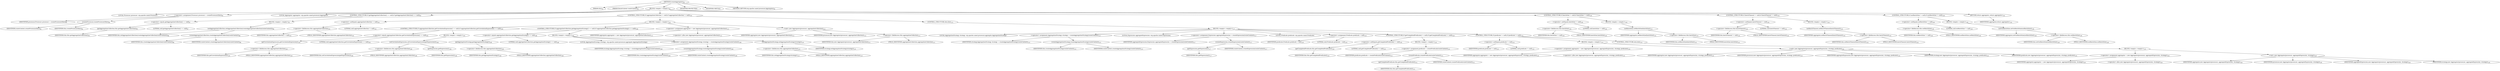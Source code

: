 digraph "createAggregator" {  
"227" [label = <(METHOD,createAggregator)<SUB>93</SUB>> ]
"16" [label = <(PARAM,this)<SUB>93</SUB>> ]
"228" [label = <(PARAM,RouteContext routeContext)<SUB>93</SUB>> ]
"229" [label = <(BLOCK,&lt;empty&gt;,&lt;empty&gt;)<SUB>93</SUB>> ]
"230" [label = <(LOCAL,Processor processor: org.apache.camel.Processor)> ]
"231" [label = <(&lt;operator&gt;.assignment,Processor processor = createProcessor(this))<SUB>94</SUB>> ]
"232" [label = <(IDENTIFIER,processor,Processor processor = createProcessor(this))<SUB>94</SUB>> ]
"233" [label = <(createProcessor,createProcessor(this))<SUB>94</SUB>> ]
"234" [label = <(IDENTIFIER,routeContext,createProcessor(this))<SUB>94</SUB>> ]
"15" [label = <(IDENTIFIER,this,createProcessor(this))<SUB>94</SUB>> ]
"23" [label = <(LOCAL,Aggregator aggregator: org.apache.camel.processor.Aggregator)> ]
"235" [label = <(CONTROL_STRUCTURE,if (getAggregationCollection() == null),if (getAggregationCollection() == null))<SUB>97</SUB>> ]
"236" [label = <(&lt;operator&gt;.equals,getAggregationCollection() == null)<SUB>97</SUB>> ]
"237" [label = <(getAggregationCollection,this.getAggregationCollection())<SUB>97</SUB>> ]
"17" [label = <(IDENTIFIER,this,this.getAggregationCollection())<SUB>97</SUB>> ]
"238" [label = <(LITERAL,null,getAggregationCollection() == null)<SUB>97</SUB>> ]
"239" [label = <(BLOCK,&lt;empty&gt;,&lt;empty&gt;)<SUB>97</SUB>> ]
"240" [label = <(setAggregationCollection,setAggregationCollection(createAggregationCollection(routeContext)))<SUB>98</SUB>> ]
"19" [label = <(IDENTIFIER,this,setAggregationCollection(createAggregationCollection(routeContext)))<SUB>98</SUB>> ]
"241" [label = <(createAggregationCollection,createAggregationCollection(routeContext))<SUB>98</SUB>> ]
"18" [label = <(IDENTIFIER,this,createAggregationCollection(routeContext))<SUB>98</SUB>> ]
"242" [label = <(IDENTIFIER,routeContext,createAggregationCollection(routeContext))<SUB>98</SUB>> ]
"243" [label = <(CONTROL_STRUCTURE,if (aggregationCollection != null),if (aggregationCollection != null))<SUB>101</SUB>> ]
"244" [label = <(&lt;operator&gt;.notEquals,aggregationCollection != null)<SUB>101</SUB>> ]
"245" [label = <(&lt;operator&gt;.fieldAccess,this.aggregationCollection)<SUB>101</SUB>> ]
"246" [label = <(IDENTIFIER,this,aggregationCollection != null)<SUB>101</SUB>> ]
"247" [label = <(FIELD_IDENTIFIER,aggregationCollection,aggregationCollection)<SUB>101</SUB>> ]
"248" [label = <(LITERAL,null,aggregationCollection != null)<SUB>101</SUB>> ]
"249" [label = <(BLOCK,&lt;empty&gt;,&lt;empty&gt;)<SUB>101</SUB>> ]
"250" [label = <(CONTROL_STRUCTURE,if (aggregationCollection.getCorrelationExpression() == null),if (aggregationCollection.getCorrelationExpression() == null))<SUB>105</SUB>> ]
"251" [label = <(&lt;operator&gt;.equals,aggregationCollection.getCorrelationExpression() == null)<SUB>105</SUB>> ]
"252" [label = <(getCorrelationExpression,getCorrelationExpression())<SUB>105</SUB>> ]
"253" [label = <(&lt;operator&gt;.fieldAccess,this.aggregationCollection)<SUB>105</SUB>> ]
"254" [label = <(IDENTIFIER,this,getCorrelationExpression())<SUB>105</SUB>> ]
"255" [label = <(FIELD_IDENTIFIER,aggregationCollection,aggregationCollection)<SUB>105</SUB>> ]
"256" [label = <(LITERAL,null,aggregationCollection.getCorrelationExpression() == null)<SUB>105</SUB>> ]
"257" [label = <(BLOCK,&lt;empty&gt;,&lt;empty&gt;)<SUB>105</SUB>> ]
"258" [label = <(setCorrelationExpression,setCorrelationExpression(getExpression()))<SUB>106</SUB>> ]
"259" [label = <(&lt;operator&gt;.fieldAccess,this.aggregationCollection)<SUB>106</SUB>> ]
"260" [label = <(IDENTIFIER,this,setCorrelationExpression(getExpression()))<SUB>106</SUB>> ]
"261" [label = <(FIELD_IDENTIFIER,aggregationCollection,aggregationCollection)<SUB>106</SUB>> ]
"262" [label = <(getExpression,getExpression())<SUB>106</SUB>> ]
"20" [label = <(IDENTIFIER,this,getExpression())<SUB>106</SUB>> ]
"263" [label = <(CONTROL_STRUCTURE,if (aggregationCollection.getAggregationStrategy() == null),if (aggregationCollection.getAggregationStrategy() == null))<SUB>108</SUB>> ]
"264" [label = <(&lt;operator&gt;.equals,aggregationCollection.getAggregationStrategy() == null)<SUB>108</SUB>> ]
"265" [label = <(getAggregationStrategy,getAggregationStrategy())<SUB>108</SUB>> ]
"266" [label = <(&lt;operator&gt;.fieldAccess,this.aggregationCollection)<SUB>108</SUB>> ]
"267" [label = <(IDENTIFIER,this,getAggregationStrategy())<SUB>108</SUB>> ]
"268" [label = <(FIELD_IDENTIFIER,aggregationCollection,aggregationCollection)<SUB>108</SUB>> ]
"269" [label = <(LITERAL,null,aggregationCollection.getAggregationStrategy() == null)<SUB>108</SUB>> ]
"270" [label = <(BLOCK,&lt;empty&gt;,&lt;empty&gt;)<SUB>108</SUB>> ]
"271" [label = <(LOCAL,AggregationStrategy strategy: org.apache.camel.processor.aggregate.AggregationStrategy)> ]
"272" [label = <(&lt;operator&gt;.assignment,AggregationStrategy strategy = createAggregationStrategy(routeContext))<SUB>109</SUB>> ]
"273" [label = <(IDENTIFIER,strategy,AggregationStrategy strategy = createAggregationStrategy(routeContext))<SUB>109</SUB>> ]
"274" [label = <(createAggregationStrategy,createAggregationStrategy(routeContext))<SUB>109</SUB>> ]
"21" [label = <(IDENTIFIER,this,createAggregationStrategy(routeContext))<SUB>109</SUB>> ]
"275" [label = <(IDENTIFIER,routeContext,createAggregationStrategy(routeContext))<SUB>109</SUB>> ]
"276" [label = <(setAggregationStrategy,setAggregationStrategy(strategy))<SUB>110</SUB>> ]
"277" [label = <(&lt;operator&gt;.fieldAccess,this.aggregationCollection)<SUB>110</SUB>> ]
"278" [label = <(IDENTIFIER,this,setAggregationStrategy(strategy))<SUB>110</SUB>> ]
"279" [label = <(FIELD_IDENTIFIER,aggregationCollection,aggregationCollection)<SUB>110</SUB>> ]
"280" [label = <(IDENTIFIER,strategy,setAggregationStrategy(strategy))<SUB>110</SUB>> ]
"281" [label = <(&lt;operator&gt;.assignment,aggregator = new Aggregator(processor, aggregationCollection))<SUB>112</SUB>> ]
"282" [label = <(IDENTIFIER,aggregator,aggregator = new Aggregator(processor, aggregationCollection))<SUB>112</SUB>> ]
"283" [label = <(&lt;operator&gt;.alloc,new Aggregator(processor, aggregationCollection))<SUB>112</SUB>> ]
"284" [label = <(&lt;init&gt;,new Aggregator(processor, aggregationCollection))<SUB>112</SUB>> ]
"22" [label = <(IDENTIFIER,aggregator,new Aggregator(processor, aggregationCollection))<SUB>112</SUB>> ]
"285" [label = <(IDENTIFIER,processor,new Aggregator(processor, aggregationCollection))<SUB>112</SUB>> ]
"286" [label = <(&lt;operator&gt;.fieldAccess,this.aggregationCollection)<SUB>112</SUB>> ]
"287" [label = <(IDENTIFIER,this,new Aggregator(processor, aggregationCollection))<SUB>112</SUB>> ]
"288" [label = <(FIELD_IDENTIFIER,aggregationCollection,aggregationCollection)<SUB>112</SUB>> ]
"289" [label = <(CONTROL_STRUCTURE,else,else)<SUB>113</SUB>> ]
"290" [label = <(BLOCK,&lt;empty&gt;,&lt;empty&gt;)<SUB>113</SUB>> ]
"291" [label = <(LOCAL,AggregationStrategy strategy: org.apache.camel.processor.aggregate.AggregationStrategy)> ]
"292" [label = <(&lt;operator&gt;.assignment,AggregationStrategy strategy = createAggregationStrategy(routeContext))<SUB>115</SUB>> ]
"293" [label = <(IDENTIFIER,strategy,AggregationStrategy strategy = createAggregationStrategy(routeContext))<SUB>115</SUB>> ]
"294" [label = <(createAggregationStrategy,createAggregationStrategy(routeContext))<SUB>115</SUB>> ]
"24" [label = <(IDENTIFIER,this,createAggregationStrategy(routeContext))<SUB>115</SUB>> ]
"295" [label = <(IDENTIFIER,routeContext,createAggregationStrategy(routeContext))<SUB>115</SUB>> ]
"296" [label = <(LOCAL,Expression aggregateExpression: org.apache.camel.Expression)> ]
"297" [label = <(&lt;operator&gt;.assignment,Expression aggregateExpression = createExpression(routeContext))<SUB>117</SUB>> ]
"298" [label = <(IDENTIFIER,aggregateExpression,Expression aggregateExpression = createExpression(routeContext))<SUB>117</SUB>> ]
"299" [label = <(createExpression,createExpression(routeContext))<SUB>117</SUB>> ]
"300" [label = <(getExpression,getExpression())<SUB>117</SUB>> ]
"25" [label = <(IDENTIFIER,this,getExpression())<SUB>117</SUB>> ]
"301" [label = <(IDENTIFIER,routeContext,createExpression(routeContext))<SUB>117</SUB>> ]
"302" [label = <(LOCAL,Predicate predicate: org.apache.camel.Predicate)> ]
"303" [label = <(&lt;operator&gt;.assignment,Predicate predicate = null)<SUB>119</SUB>> ]
"304" [label = <(IDENTIFIER,predicate,Predicate predicate = null)<SUB>119</SUB>> ]
"305" [label = <(LITERAL,null,Predicate predicate = null)<SUB>119</SUB>> ]
"306" [label = <(CONTROL_STRUCTURE,if (getCompletedPredicate() != null),if (getCompletedPredicate() != null))<SUB>120</SUB>> ]
"307" [label = <(&lt;operator&gt;.notEquals,getCompletedPredicate() != null)<SUB>120</SUB>> ]
"308" [label = <(getCompletedPredicate,this.getCompletedPredicate())<SUB>120</SUB>> ]
"26" [label = <(IDENTIFIER,this,this.getCompletedPredicate())<SUB>120</SUB>> ]
"309" [label = <(LITERAL,null,getCompletedPredicate() != null)<SUB>120</SUB>> ]
"310" [label = <(BLOCK,&lt;empty&gt;,&lt;empty&gt;)<SUB>120</SUB>> ]
"311" [label = <(&lt;operator&gt;.assignment,predicate = createPredicate(routeContext))<SUB>121</SUB>> ]
"312" [label = <(IDENTIFIER,predicate,predicate = createPredicate(routeContext))<SUB>121</SUB>> ]
"313" [label = <(createPredicate,createPredicate(routeContext))<SUB>121</SUB>> ]
"314" [label = <(getCompletedPredicate,this.getCompletedPredicate())<SUB>121</SUB>> ]
"27" [label = <(IDENTIFIER,this,this.getCompletedPredicate())<SUB>121</SUB>> ]
"315" [label = <(IDENTIFIER,routeContext,createPredicate(routeContext))<SUB>121</SUB>> ]
"316" [label = <(CONTROL_STRUCTURE,if (predicate != null),if (predicate != null))<SUB>123</SUB>> ]
"317" [label = <(&lt;operator&gt;.notEquals,predicate != null)<SUB>123</SUB>> ]
"318" [label = <(IDENTIFIER,predicate,predicate != null)<SUB>123</SUB>> ]
"319" [label = <(LITERAL,null,predicate != null)<SUB>123</SUB>> ]
"320" [label = <(BLOCK,&lt;empty&gt;,&lt;empty&gt;)<SUB>123</SUB>> ]
"321" [label = <(&lt;operator&gt;.assignment,aggregator = new Aggregator(processor, aggregateExpression, strategy, predicate))<SUB>124</SUB>> ]
"322" [label = <(IDENTIFIER,aggregator,aggregator = new Aggregator(processor, aggregateExpression, strategy, predicate))<SUB>124</SUB>> ]
"323" [label = <(&lt;operator&gt;.alloc,new Aggregator(processor, aggregateExpression, strategy, predicate))<SUB>124</SUB>> ]
"324" [label = <(&lt;init&gt;,new Aggregator(processor, aggregateExpression, strategy, predicate))<SUB>124</SUB>> ]
"28" [label = <(IDENTIFIER,aggregator,new Aggregator(processor, aggregateExpression, strategy, predicate))<SUB>124</SUB>> ]
"325" [label = <(IDENTIFIER,processor,new Aggregator(processor, aggregateExpression, strategy, predicate))<SUB>124</SUB>> ]
"326" [label = <(IDENTIFIER,aggregateExpression,new Aggregator(processor, aggregateExpression, strategy, predicate))<SUB>124</SUB>> ]
"327" [label = <(IDENTIFIER,strategy,new Aggregator(processor, aggregateExpression, strategy, predicate))<SUB>124</SUB>> ]
"328" [label = <(IDENTIFIER,predicate,new Aggregator(processor, aggregateExpression, strategy, predicate))<SUB>124</SUB>> ]
"329" [label = <(CONTROL_STRUCTURE,else,else)<SUB>125</SUB>> ]
"330" [label = <(BLOCK,&lt;empty&gt;,&lt;empty&gt;)<SUB>125</SUB>> ]
"331" [label = <(&lt;operator&gt;.assignment,aggregator = new Aggregator(processor, aggregateExpression, strategy))<SUB>126</SUB>> ]
"332" [label = <(IDENTIFIER,aggregator,aggregator = new Aggregator(processor, aggregateExpression, strategy))<SUB>126</SUB>> ]
"333" [label = <(&lt;operator&gt;.alloc,new Aggregator(processor, aggregateExpression, strategy))<SUB>126</SUB>> ]
"334" [label = <(&lt;init&gt;,new Aggregator(processor, aggregateExpression, strategy))<SUB>126</SUB>> ]
"29" [label = <(IDENTIFIER,aggregator,new Aggregator(processor, aggregateExpression, strategy))<SUB>126</SUB>> ]
"335" [label = <(IDENTIFIER,processor,new Aggregator(processor, aggregateExpression, strategy))<SUB>126</SUB>> ]
"336" [label = <(IDENTIFIER,aggregateExpression,new Aggregator(processor, aggregateExpression, strategy))<SUB>126</SUB>> ]
"337" [label = <(IDENTIFIER,strategy,new Aggregator(processor, aggregateExpression, strategy))<SUB>126</SUB>> ]
"338" [label = <(CONTROL_STRUCTURE,if (batchSize != null),if (batchSize != null))<SUB>130</SUB>> ]
"339" [label = <(&lt;operator&gt;.notEquals,batchSize != null)<SUB>130</SUB>> ]
"340" [label = <(&lt;operator&gt;.fieldAccess,this.batchSize)<SUB>130</SUB>> ]
"341" [label = <(IDENTIFIER,this,batchSize != null)<SUB>130</SUB>> ]
"342" [label = <(FIELD_IDENTIFIER,batchSize,batchSize)<SUB>130</SUB>> ]
"343" [label = <(LITERAL,null,batchSize != null)<SUB>130</SUB>> ]
"344" [label = <(BLOCK,&lt;empty&gt;,&lt;empty&gt;)<SUB>130</SUB>> ]
"345" [label = <(setBatchSize,setBatchSize(batchSize))<SUB>131</SUB>> ]
"346" [label = <(IDENTIFIER,aggregator,setBatchSize(batchSize))<SUB>131</SUB>> ]
"347" [label = <(&lt;operator&gt;.fieldAccess,this.batchSize)<SUB>131</SUB>> ]
"348" [label = <(IDENTIFIER,this,setBatchSize(batchSize))<SUB>131</SUB>> ]
"349" [label = <(FIELD_IDENTIFIER,batchSize,batchSize)<SUB>131</SUB>> ]
"350" [label = <(CONTROL_STRUCTURE,if (batchTimeout != null),if (batchTimeout != null))<SUB>134</SUB>> ]
"351" [label = <(&lt;operator&gt;.notEquals,batchTimeout != null)<SUB>134</SUB>> ]
"352" [label = <(&lt;operator&gt;.fieldAccess,this.batchTimeout)<SUB>134</SUB>> ]
"353" [label = <(IDENTIFIER,this,batchTimeout != null)<SUB>134</SUB>> ]
"354" [label = <(FIELD_IDENTIFIER,batchTimeout,batchTimeout)<SUB>134</SUB>> ]
"355" [label = <(LITERAL,null,batchTimeout != null)<SUB>134</SUB>> ]
"356" [label = <(BLOCK,&lt;empty&gt;,&lt;empty&gt;)<SUB>134</SUB>> ]
"357" [label = <(setBatchTimeout,setBatchTimeout(batchTimeout))<SUB>135</SUB>> ]
"358" [label = <(IDENTIFIER,aggregator,setBatchTimeout(batchTimeout))<SUB>135</SUB>> ]
"359" [label = <(&lt;operator&gt;.fieldAccess,this.batchTimeout)<SUB>135</SUB>> ]
"360" [label = <(IDENTIFIER,this,setBatchTimeout(batchTimeout))<SUB>135</SUB>> ]
"361" [label = <(FIELD_IDENTIFIER,batchTimeout,batchTimeout)<SUB>135</SUB>> ]
"362" [label = <(CONTROL_STRUCTURE,if (outBatchSize != null),if (outBatchSize != null))<SUB>138</SUB>> ]
"363" [label = <(&lt;operator&gt;.notEquals,outBatchSize != null)<SUB>138</SUB>> ]
"364" [label = <(&lt;operator&gt;.fieldAccess,this.outBatchSize)<SUB>138</SUB>> ]
"365" [label = <(IDENTIFIER,this,outBatchSize != null)<SUB>138</SUB>> ]
"366" [label = <(FIELD_IDENTIFIER,outBatchSize,outBatchSize)<SUB>138</SUB>> ]
"367" [label = <(LITERAL,null,outBatchSize != null)<SUB>138</SUB>> ]
"368" [label = <(BLOCK,&lt;empty&gt;,&lt;empty&gt;)<SUB>138</SUB>> ]
"369" [label = <(setOutBatchSize,setOutBatchSize(outBatchSize))<SUB>139</SUB>> ]
"370" [label = <(IDENTIFIER,aggregator,setOutBatchSize(outBatchSize))<SUB>139</SUB>> ]
"371" [label = <(&lt;operator&gt;.fieldAccess,this.outBatchSize)<SUB>139</SUB>> ]
"372" [label = <(IDENTIFIER,this,setOutBatchSize(outBatchSize))<SUB>139</SUB>> ]
"373" [label = <(FIELD_IDENTIFIER,outBatchSize,outBatchSize)<SUB>139</SUB>> ]
"374" [label = <(RETURN,return aggregator;,return aggregator;)<SUB>142</SUB>> ]
"375" [label = <(IDENTIFIER,aggregator,return aggregator;)<SUB>142</SUB>> ]
"376" [label = <(MODIFIER,PROTECTED)> ]
"377" [label = <(MODIFIER,VIRTUAL)> ]
"378" [label = <(METHOD_RETURN,org.apache.camel.processor.Aggregator)<SUB>93</SUB>> ]
  "227" -> "16" 
  "227" -> "228" 
  "227" -> "229" 
  "227" -> "376" 
  "227" -> "377" 
  "227" -> "378" 
  "229" -> "230" 
  "229" -> "231" 
  "229" -> "23" 
  "229" -> "235" 
  "229" -> "243" 
  "229" -> "338" 
  "229" -> "350" 
  "229" -> "362" 
  "229" -> "374" 
  "231" -> "232" 
  "231" -> "233" 
  "233" -> "234" 
  "233" -> "15" 
  "235" -> "236" 
  "235" -> "239" 
  "236" -> "237" 
  "236" -> "238" 
  "237" -> "17" 
  "239" -> "240" 
  "240" -> "19" 
  "240" -> "241" 
  "241" -> "18" 
  "241" -> "242" 
  "243" -> "244" 
  "243" -> "249" 
  "243" -> "289" 
  "244" -> "245" 
  "244" -> "248" 
  "245" -> "246" 
  "245" -> "247" 
  "249" -> "250" 
  "249" -> "263" 
  "249" -> "281" 
  "249" -> "284" 
  "250" -> "251" 
  "250" -> "257" 
  "251" -> "252" 
  "251" -> "256" 
  "252" -> "253" 
  "253" -> "254" 
  "253" -> "255" 
  "257" -> "258" 
  "258" -> "259" 
  "258" -> "262" 
  "259" -> "260" 
  "259" -> "261" 
  "262" -> "20" 
  "263" -> "264" 
  "263" -> "270" 
  "264" -> "265" 
  "264" -> "269" 
  "265" -> "266" 
  "266" -> "267" 
  "266" -> "268" 
  "270" -> "271" 
  "270" -> "272" 
  "270" -> "276" 
  "272" -> "273" 
  "272" -> "274" 
  "274" -> "21" 
  "274" -> "275" 
  "276" -> "277" 
  "276" -> "280" 
  "277" -> "278" 
  "277" -> "279" 
  "281" -> "282" 
  "281" -> "283" 
  "284" -> "22" 
  "284" -> "285" 
  "284" -> "286" 
  "286" -> "287" 
  "286" -> "288" 
  "289" -> "290" 
  "290" -> "291" 
  "290" -> "292" 
  "290" -> "296" 
  "290" -> "297" 
  "290" -> "302" 
  "290" -> "303" 
  "290" -> "306" 
  "290" -> "316" 
  "292" -> "293" 
  "292" -> "294" 
  "294" -> "24" 
  "294" -> "295" 
  "297" -> "298" 
  "297" -> "299" 
  "299" -> "300" 
  "299" -> "301" 
  "300" -> "25" 
  "303" -> "304" 
  "303" -> "305" 
  "306" -> "307" 
  "306" -> "310" 
  "307" -> "308" 
  "307" -> "309" 
  "308" -> "26" 
  "310" -> "311" 
  "311" -> "312" 
  "311" -> "313" 
  "313" -> "314" 
  "313" -> "315" 
  "314" -> "27" 
  "316" -> "317" 
  "316" -> "320" 
  "316" -> "329" 
  "317" -> "318" 
  "317" -> "319" 
  "320" -> "321" 
  "320" -> "324" 
  "321" -> "322" 
  "321" -> "323" 
  "324" -> "28" 
  "324" -> "325" 
  "324" -> "326" 
  "324" -> "327" 
  "324" -> "328" 
  "329" -> "330" 
  "330" -> "331" 
  "330" -> "334" 
  "331" -> "332" 
  "331" -> "333" 
  "334" -> "29" 
  "334" -> "335" 
  "334" -> "336" 
  "334" -> "337" 
  "338" -> "339" 
  "338" -> "344" 
  "339" -> "340" 
  "339" -> "343" 
  "340" -> "341" 
  "340" -> "342" 
  "344" -> "345" 
  "345" -> "346" 
  "345" -> "347" 
  "347" -> "348" 
  "347" -> "349" 
  "350" -> "351" 
  "350" -> "356" 
  "351" -> "352" 
  "351" -> "355" 
  "352" -> "353" 
  "352" -> "354" 
  "356" -> "357" 
  "357" -> "358" 
  "357" -> "359" 
  "359" -> "360" 
  "359" -> "361" 
  "362" -> "363" 
  "362" -> "368" 
  "363" -> "364" 
  "363" -> "367" 
  "364" -> "365" 
  "364" -> "366" 
  "368" -> "369" 
  "369" -> "370" 
  "369" -> "371" 
  "371" -> "372" 
  "371" -> "373" 
  "374" -> "375" 
}

